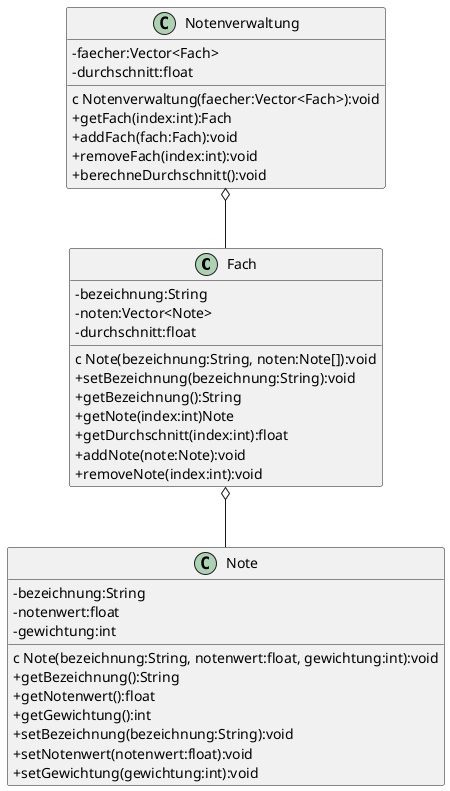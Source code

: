 @startuml
skinparam ClassAttributeIconSize 0
class Fach{
- bezeichnung:String
- noten:Vector<Note>
- durchschnitt:float
c Note(bezeichnung:String, noten:Note[]):void
+ setBezeichnung(bezeichnung:String):void
+ getBezeichnung():String
+ getNote(index:int)Note
+ getDurchschnitt(index:int):float
+ addNote(note:Note):void
+ removeNote(index:int):void
}
class Note{
- bezeichnung:String
- notenwert:float
- gewichtung:int
c Note(bezeichnung:String, notenwert:float, gewichtung:int):void
+ getBezeichnung():String
+ getNotenwert():float
+ getGewichtung():int
+ setBezeichnung(bezeichnung:String):void
+ setNotenwert(notenwert:float):void
+ setGewichtung(gewichtung:int):void
}
class Notenverwaltung{
- faecher:Vector<Fach>
- durchschnitt:float
c Notenverwaltung(faecher:Vector<Fach>):void
+ getFach(index:int):Fach
+ addFach(fach:Fach):void
+ removeFach(index:int):void
+ berechneDurchschnitt():void
}

Fach o-- Note
Notenverwaltung o-- Fach
@enduml4